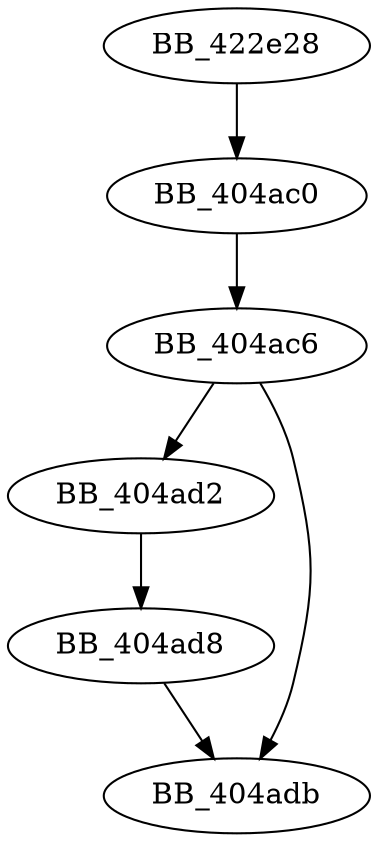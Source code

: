 DiGraph sub_422E28{
BB_404ac0->BB_404ac6
BB_404ac6->BB_404ad2
BB_404ac6->BB_404adb
BB_404ad2->BB_404ad8
BB_404ad8->BB_404adb
BB_422e28->BB_404ac0
}
